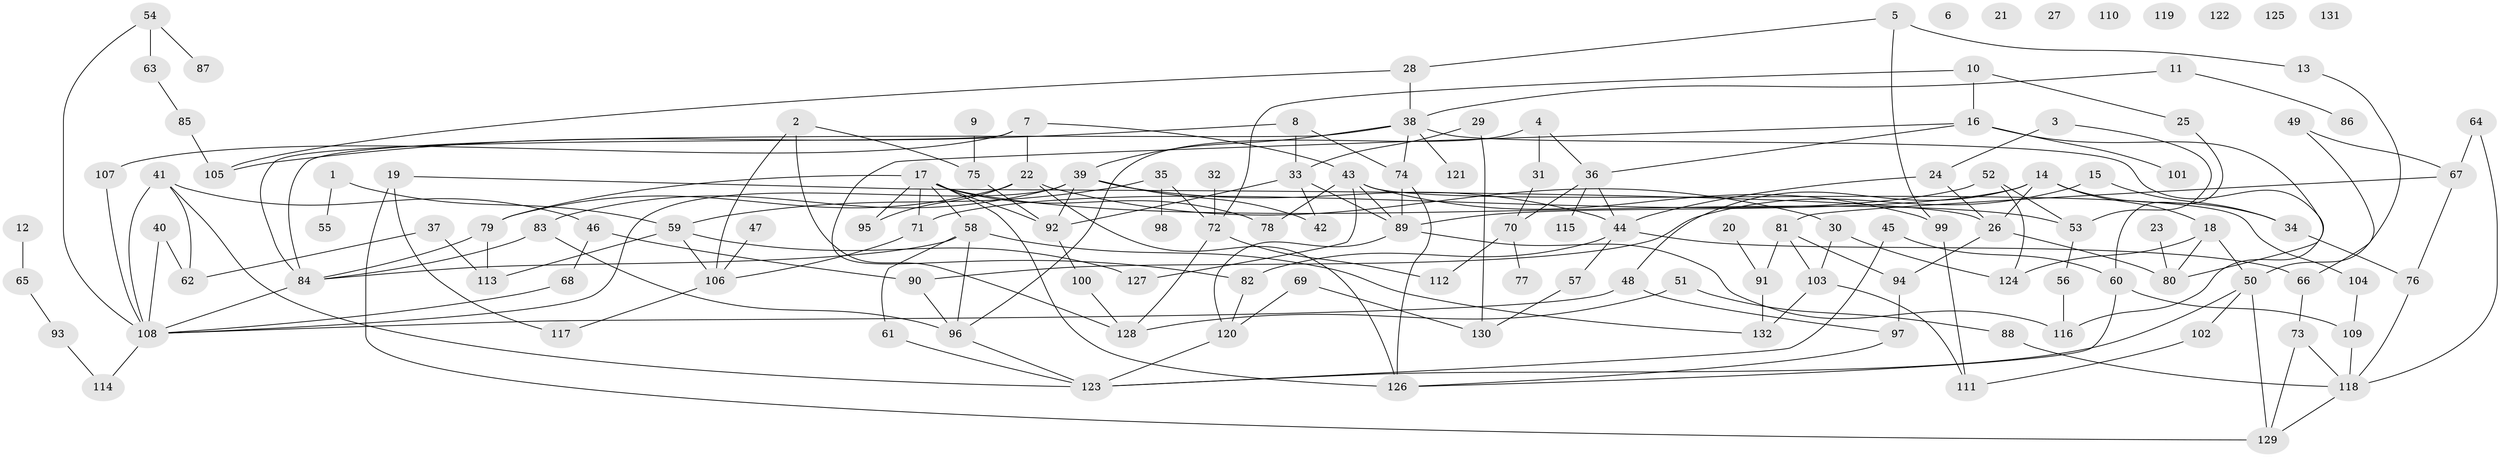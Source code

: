 // coarse degree distribution, {1: 0.13333333333333333, 5: 0.1111111111111111, 2: 0.23333333333333334, 3: 0.13333333333333333, 4: 0.12222222222222222, 0: 0.08888888888888889, 6: 0.06666666666666667, 8: 0.044444444444444446, 7: 0.044444444444444446, 10: 0.022222222222222223}
// Generated by graph-tools (version 1.1) at 2025/41/03/06/25 10:41:24]
// undirected, 132 vertices, 194 edges
graph export_dot {
graph [start="1"]
  node [color=gray90,style=filled];
  1;
  2;
  3;
  4;
  5;
  6;
  7;
  8;
  9;
  10;
  11;
  12;
  13;
  14;
  15;
  16;
  17;
  18;
  19;
  20;
  21;
  22;
  23;
  24;
  25;
  26;
  27;
  28;
  29;
  30;
  31;
  32;
  33;
  34;
  35;
  36;
  37;
  38;
  39;
  40;
  41;
  42;
  43;
  44;
  45;
  46;
  47;
  48;
  49;
  50;
  51;
  52;
  53;
  54;
  55;
  56;
  57;
  58;
  59;
  60;
  61;
  62;
  63;
  64;
  65;
  66;
  67;
  68;
  69;
  70;
  71;
  72;
  73;
  74;
  75;
  76;
  77;
  78;
  79;
  80;
  81;
  82;
  83;
  84;
  85;
  86;
  87;
  88;
  89;
  90;
  91;
  92;
  93;
  94;
  95;
  96;
  97;
  98;
  99;
  100;
  101;
  102;
  103;
  104;
  105;
  106;
  107;
  108;
  109;
  110;
  111;
  112;
  113;
  114;
  115;
  116;
  117;
  118;
  119;
  120;
  121;
  122;
  123;
  124;
  125;
  126;
  127;
  128;
  129;
  130;
  131;
  132;
  1 -- 55;
  1 -- 59;
  2 -- 75;
  2 -- 106;
  2 -- 128;
  3 -- 24;
  3 -- 53;
  4 -- 31;
  4 -- 36;
  4 -- 96;
  5 -- 13;
  5 -- 28;
  5 -- 99;
  7 -- 22;
  7 -- 43;
  7 -- 84;
  7 -- 107;
  8 -- 33;
  8 -- 74;
  8 -- 105;
  9 -- 75;
  10 -- 16;
  10 -- 25;
  10 -- 72;
  11 -- 38;
  11 -- 86;
  12 -- 65;
  13 -- 50;
  14 -- 18;
  14 -- 26;
  14 -- 34;
  14 -- 48;
  14 -- 89;
  15 -- 34;
  15 -- 90;
  16 -- 36;
  16 -- 80;
  16 -- 82;
  16 -- 101;
  17 -- 53;
  17 -- 58;
  17 -- 71;
  17 -- 78;
  17 -- 79;
  17 -- 92;
  17 -- 95;
  17 -- 126;
  18 -- 50;
  18 -- 80;
  18 -- 124;
  19 -- 26;
  19 -- 117;
  19 -- 129;
  20 -- 91;
  22 -- 30;
  22 -- 79;
  22 -- 95;
  22 -- 126;
  23 -- 80;
  24 -- 26;
  24 -- 44;
  25 -- 60;
  26 -- 80;
  26 -- 94;
  28 -- 38;
  28 -- 105;
  29 -- 33;
  29 -- 130;
  30 -- 103;
  30 -- 124;
  31 -- 70;
  32 -- 72;
  33 -- 42;
  33 -- 89;
  33 -- 92;
  34 -- 76;
  35 -- 59;
  35 -- 72;
  35 -- 98;
  36 -- 44;
  36 -- 70;
  36 -- 115;
  37 -- 62;
  37 -- 113;
  38 -- 39;
  38 -- 74;
  38 -- 84;
  38 -- 116;
  38 -- 121;
  39 -- 42;
  39 -- 44;
  39 -- 83;
  39 -- 92;
  39 -- 108;
  40 -- 62;
  40 -- 108;
  41 -- 46;
  41 -- 62;
  41 -- 108;
  41 -- 123;
  43 -- 78;
  43 -- 89;
  43 -- 99;
  43 -- 104;
  43 -- 127;
  44 -- 57;
  44 -- 66;
  44 -- 82;
  45 -- 60;
  45 -- 123;
  46 -- 68;
  46 -- 90;
  47 -- 106;
  48 -- 97;
  48 -- 108;
  49 -- 66;
  49 -- 67;
  50 -- 102;
  50 -- 123;
  50 -- 129;
  51 -- 88;
  51 -- 128;
  52 -- 53;
  52 -- 71;
  52 -- 124;
  53 -- 56;
  54 -- 63;
  54 -- 87;
  54 -- 108;
  56 -- 116;
  57 -- 130;
  58 -- 61;
  58 -- 84;
  58 -- 96;
  58 -- 132;
  59 -- 106;
  59 -- 113;
  59 -- 127;
  60 -- 109;
  60 -- 126;
  61 -- 123;
  63 -- 85;
  64 -- 67;
  64 -- 118;
  65 -- 93;
  66 -- 73;
  67 -- 76;
  67 -- 81;
  68 -- 108;
  69 -- 120;
  69 -- 130;
  70 -- 77;
  70 -- 112;
  71 -- 106;
  72 -- 112;
  72 -- 128;
  73 -- 118;
  73 -- 129;
  74 -- 89;
  74 -- 126;
  75 -- 92;
  76 -- 118;
  79 -- 84;
  79 -- 113;
  81 -- 91;
  81 -- 94;
  81 -- 103;
  82 -- 120;
  83 -- 84;
  83 -- 96;
  84 -- 108;
  85 -- 105;
  88 -- 118;
  89 -- 116;
  89 -- 120;
  90 -- 96;
  91 -- 132;
  92 -- 100;
  93 -- 114;
  94 -- 97;
  96 -- 123;
  97 -- 126;
  99 -- 111;
  100 -- 128;
  102 -- 111;
  103 -- 111;
  103 -- 132;
  104 -- 109;
  106 -- 117;
  107 -- 108;
  108 -- 114;
  109 -- 118;
  118 -- 129;
  120 -- 123;
}
